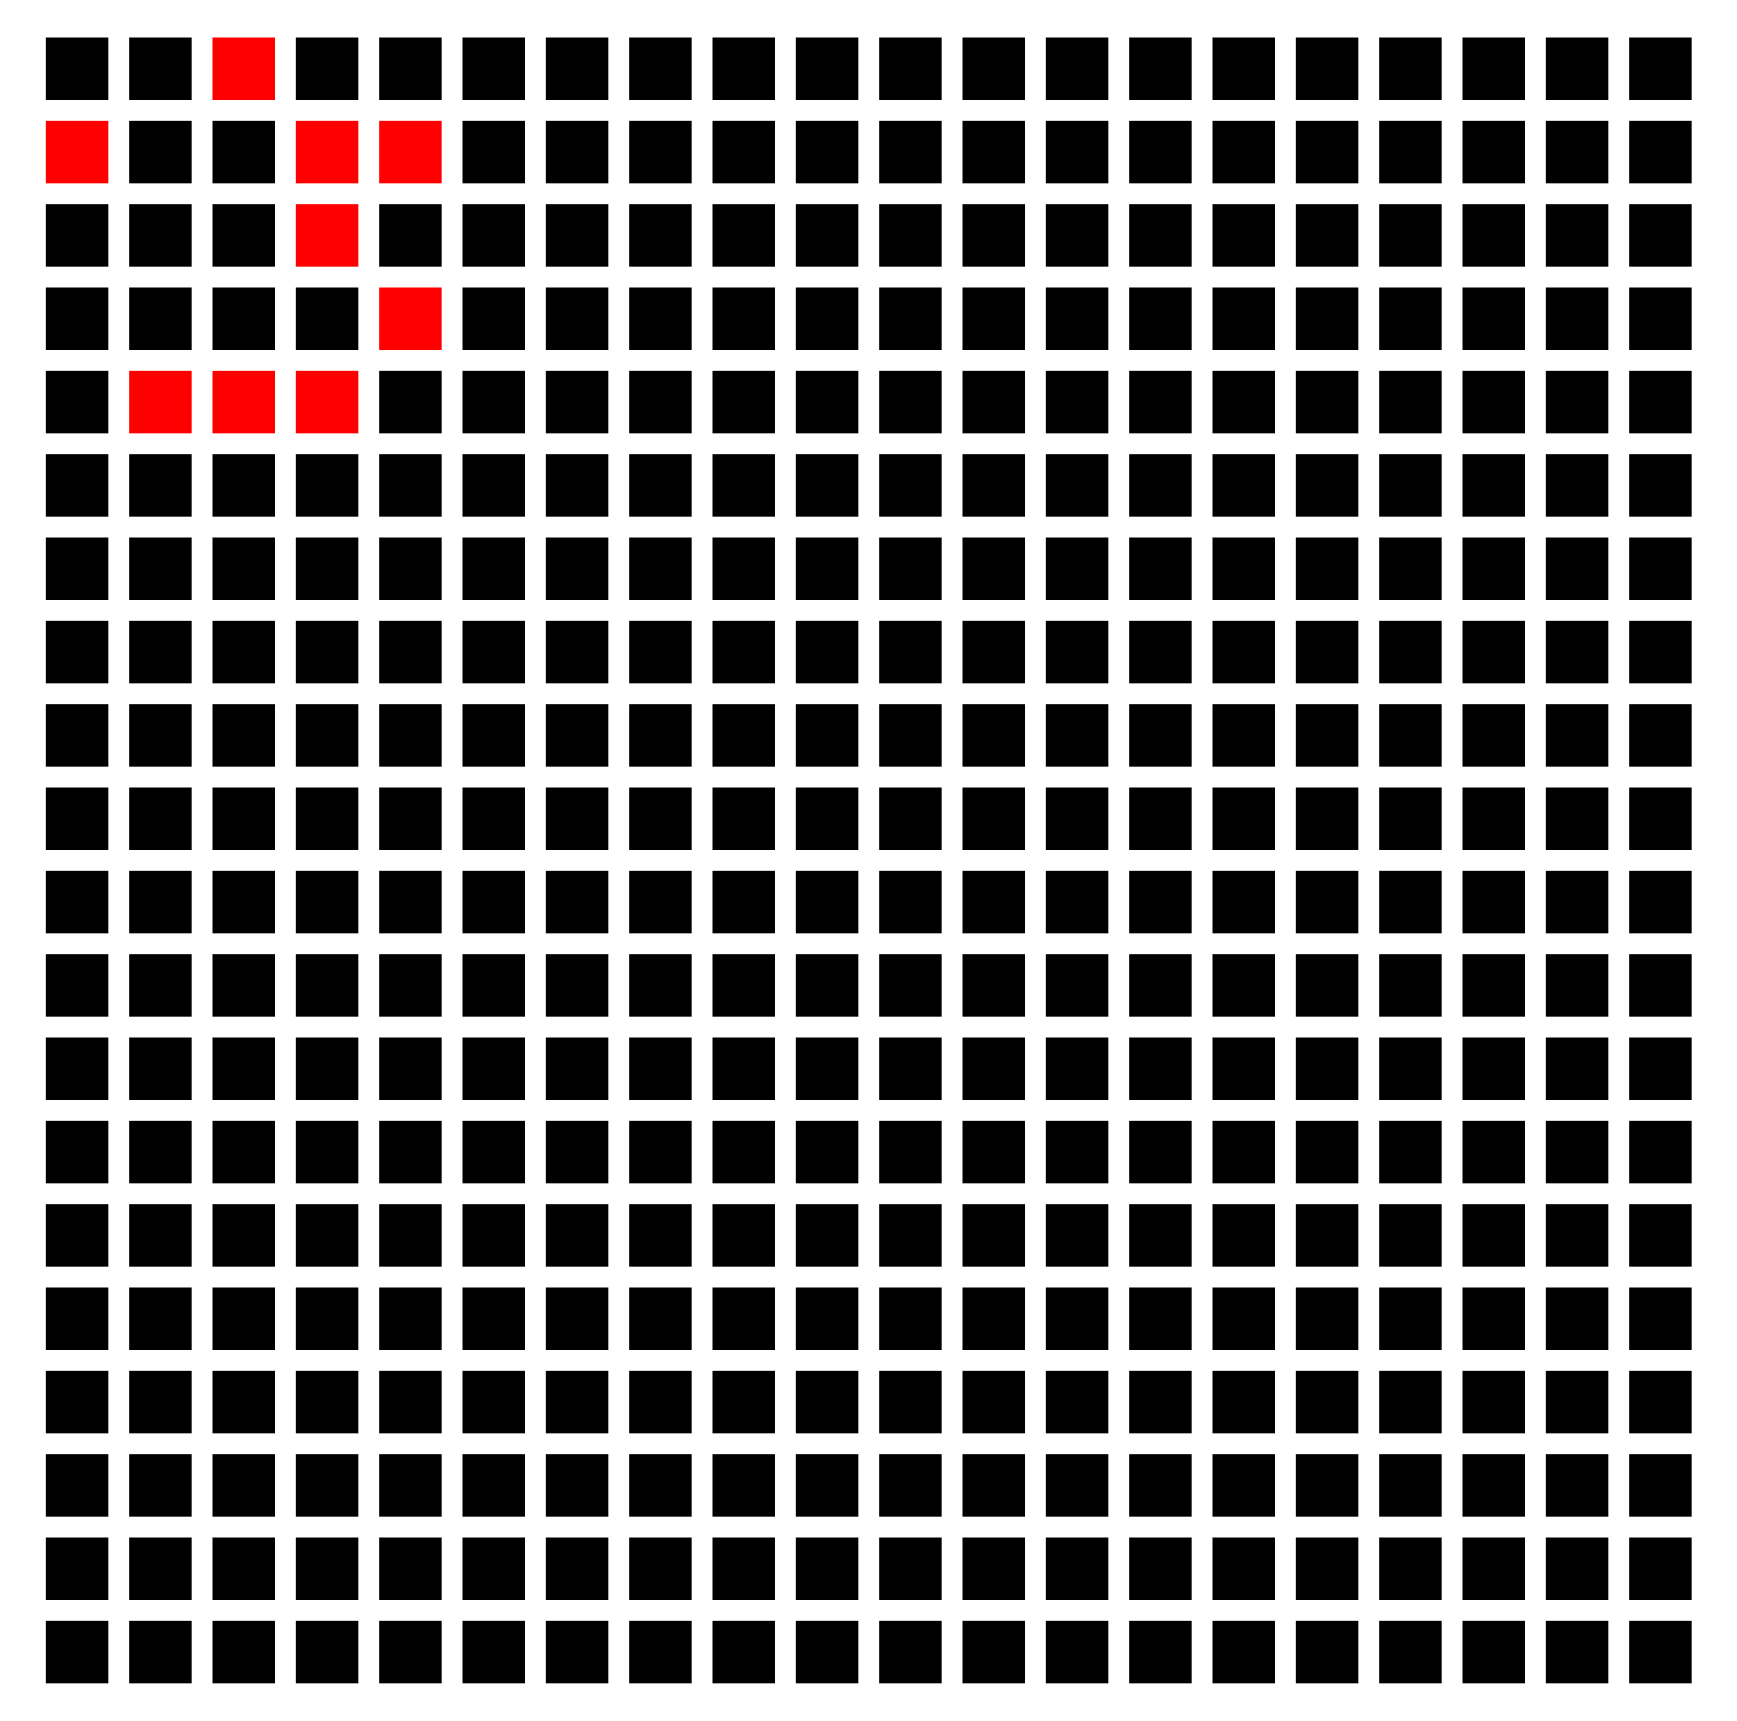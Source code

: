 digraph G { 
fontname="Helvetica,Arial,sans-serif"  
node [fontname="Helvetica,Arial,sans-serif"] 
edge [fontname="Helvetica,Arial,sans-serif"]
a0 [shape=none  label=<
<TABLE border="0" cellspacing="10" cellpadding="10" >
<TR>
<TD bgcolor="black" width="30" height="30" ></TD>
<TD bgcolor="black" width="30" height="30" ></TD>
<TD bgcolor="red" width="30" height="30" ></TD>
<TD bgcolor="black" width="30" height="30" ></TD>
<TD bgcolor="black" width="30" height="30" ></TD>
<TD bgcolor="black" width="30" height="30" ></TD>
<TD bgcolor="black" width="30" height="30" ></TD>
<TD bgcolor="black" width="30" height="30" ></TD>
<TD bgcolor="black" width="30" height="30" ></TD>
<TD bgcolor="black" width="30" height="30" ></TD>
<TD bgcolor="black" width="30" height="30" ></TD>
<TD bgcolor="black" width="30" height="30" ></TD>
<TD bgcolor="black" width="30" height="30" ></TD>
<TD bgcolor="black" width="30" height="30" ></TD>
<TD bgcolor="black" width="30" height="30" ></TD>
<TD bgcolor="black" width="30" height="30" ></TD>
<TD bgcolor="black" width="30" height="30" ></TD>
<TD bgcolor="black" width="30" height="30" ></TD>
<TD bgcolor="black" width="30" height="30" ></TD>
<TD bgcolor="black" width="30" height="30" ></TD>
</TR>
<TR>
<TD bgcolor="red" width="30" height="30" ></TD>
<TD bgcolor="black" width="30" height="30" ></TD>
<TD bgcolor="black" width="30" height="30" ></TD>
<TD bgcolor="red" width="30" height="30" ></TD>
<TD bgcolor="red" width="30" height="30" ></TD>
<TD bgcolor="black" width="30" height="30" ></TD>
<TD bgcolor="black" width="30" height="30" ></TD>
<TD bgcolor="black" width="30" height="30" ></TD>
<TD bgcolor="black" width="30" height="30" ></TD>
<TD bgcolor="black" width="30" height="30" ></TD>
<TD bgcolor="black" width="30" height="30" ></TD>
<TD bgcolor="black" width="30" height="30" ></TD>
<TD bgcolor="black" width="30" height="30" ></TD>
<TD bgcolor="black" width="30" height="30" ></TD>
<TD bgcolor="black" width="30" height="30" ></TD>
<TD bgcolor="black" width="30" height="30" ></TD>
<TD bgcolor="black" width="30" height="30" ></TD>
<TD bgcolor="black" width="30" height="30" ></TD>
<TD bgcolor="black" width="30" height="30" ></TD>
<TD bgcolor="black" width="30" height="30" ></TD>
</TR>
<TR>
<TD bgcolor="black" width="30" height="30" ></TD>
<TD bgcolor="black" width="30" height="30" ></TD>
<TD bgcolor="black" width="30" height="30" ></TD>
<TD bgcolor="red" width="30" height="30" ></TD>
<TD bgcolor="black" width="30" height="30" ></TD>
<TD bgcolor="black" width="30" height="30" ></TD>
<TD bgcolor="black" width="30" height="30" ></TD>
<TD bgcolor="black" width="30" height="30" ></TD>
<TD bgcolor="black" width="30" height="30" ></TD>
<TD bgcolor="black" width="30" height="30" ></TD>
<TD bgcolor="black" width="30" height="30" ></TD>
<TD bgcolor="black" width="30" height="30" ></TD>
<TD bgcolor="black" width="30" height="30" ></TD>
<TD bgcolor="black" width="30" height="30" ></TD>
<TD bgcolor="black" width="30" height="30" ></TD>
<TD bgcolor="black" width="30" height="30" ></TD>
<TD bgcolor="black" width="30" height="30" ></TD>
<TD bgcolor="black" width="30" height="30" ></TD>
<TD bgcolor="black" width="30" height="30" ></TD>
<TD bgcolor="black" width="30" height="30" ></TD>
</TR>
<TR>
<TD bgcolor="black" width="30" height="30" ></TD>
<TD bgcolor="black" width="30" height="30" ></TD>
<TD bgcolor="black" width="30" height="30" ></TD>
<TD bgcolor="black" width="30" height="30" ></TD>
<TD bgcolor="red" width="30" height="30" ></TD>
<TD bgcolor="black" width="30" height="30" ></TD>
<TD bgcolor="black" width="30" height="30" ></TD>
<TD bgcolor="black" width="30" height="30" ></TD>
<TD bgcolor="black" width="30" height="30" ></TD>
<TD bgcolor="black" width="30" height="30" ></TD>
<TD bgcolor="black" width="30" height="30" ></TD>
<TD bgcolor="black" width="30" height="30" ></TD>
<TD bgcolor="black" width="30" height="30" ></TD>
<TD bgcolor="black" width="30" height="30" ></TD>
<TD bgcolor="black" width="30" height="30" ></TD>
<TD bgcolor="black" width="30" height="30" ></TD>
<TD bgcolor="black" width="30" height="30" ></TD>
<TD bgcolor="black" width="30" height="30" ></TD>
<TD bgcolor="black" width="30" height="30" ></TD>
<TD bgcolor="black" width="30" height="30" ></TD>
</TR>
<TR>
<TD bgcolor="black" width="30" height="30" ></TD>
<TD bgcolor="red" width="30" height="30" ></TD>
<TD bgcolor="red" width="30" height="30" ></TD>
<TD bgcolor="red" width="30" height="30" ></TD>
<TD bgcolor="black" width="30" height="30" ></TD>
<TD bgcolor="black" width="30" height="30" ></TD>
<TD bgcolor="black" width="30" height="30" ></TD>
<TD bgcolor="black" width="30" height="30" ></TD>
<TD bgcolor="black" width="30" height="30" ></TD>
<TD bgcolor="black" width="30" height="30" ></TD>
<TD bgcolor="black" width="30" height="30" ></TD>
<TD bgcolor="black" width="30" height="30" ></TD>
<TD bgcolor="black" width="30" height="30" ></TD>
<TD bgcolor="black" width="30" height="30" ></TD>
<TD bgcolor="black" width="30" height="30" ></TD>
<TD bgcolor="black" width="30" height="30" ></TD>
<TD bgcolor="black" width="30" height="30" ></TD>
<TD bgcolor="black" width="30" height="30" ></TD>
<TD bgcolor="black" width="30" height="30" ></TD>
<TD bgcolor="black" width="30" height="30" ></TD>
</TR>
<TR>
<TD bgcolor="black" width="30" height="30" ></TD>
<TD bgcolor="black" width="30" height="30" ></TD>
<TD bgcolor="black" width="30" height="30" ></TD>
<TD bgcolor="black" width="30" height="30" ></TD>
<TD bgcolor="black" width="30" height="30" ></TD>
<TD bgcolor="black" width="30" height="30" ></TD>
<TD bgcolor="black" width="30" height="30" ></TD>
<TD bgcolor="black" width="30" height="30" ></TD>
<TD bgcolor="black" width="30" height="30" ></TD>
<TD bgcolor="black" width="30" height="30" ></TD>
<TD bgcolor="black" width="30" height="30" ></TD>
<TD bgcolor="black" width="30" height="30" ></TD>
<TD bgcolor="black" width="30" height="30" ></TD>
<TD bgcolor="black" width="30" height="30" ></TD>
<TD bgcolor="black" width="30" height="30" ></TD>
<TD bgcolor="black" width="30" height="30" ></TD>
<TD bgcolor="black" width="30" height="30" ></TD>
<TD bgcolor="black" width="30" height="30" ></TD>
<TD bgcolor="black" width="30" height="30" ></TD>
<TD bgcolor="black" width="30" height="30" ></TD>
</TR>
<TR>
<TD bgcolor="black" width="30" height="30" ></TD>
<TD bgcolor="black" width="30" height="30" ></TD>
<TD bgcolor="black" width="30" height="30" ></TD>
<TD bgcolor="black" width="30" height="30" ></TD>
<TD bgcolor="black" width="30" height="30" ></TD>
<TD bgcolor="black" width="30" height="30" ></TD>
<TD bgcolor="black" width="30" height="30" ></TD>
<TD bgcolor="black" width="30" height="30" ></TD>
<TD bgcolor="black" width="30" height="30" ></TD>
<TD bgcolor="black" width="30" height="30" ></TD>
<TD bgcolor="black" width="30" height="30" ></TD>
<TD bgcolor="black" width="30" height="30" ></TD>
<TD bgcolor="black" width="30" height="30" ></TD>
<TD bgcolor="black" width="30" height="30" ></TD>
<TD bgcolor="black" width="30" height="30" ></TD>
<TD bgcolor="black" width="30" height="30" ></TD>
<TD bgcolor="black" width="30" height="30" ></TD>
<TD bgcolor="black" width="30" height="30" ></TD>
<TD bgcolor="black" width="30" height="30" ></TD>
<TD bgcolor="black" width="30" height="30" ></TD>
</TR>
<TR>
<TD bgcolor="black" width="30" height="30" ></TD>
<TD bgcolor="black" width="30" height="30" ></TD>
<TD bgcolor="black" width="30" height="30" ></TD>
<TD bgcolor="black" width="30" height="30" ></TD>
<TD bgcolor="black" width="30" height="30" ></TD>
<TD bgcolor="black" width="30" height="30" ></TD>
<TD bgcolor="black" width="30" height="30" ></TD>
<TD bgcolor="black" width="30" height="30" ></TD>
<TD bgcolor="black" width="30" height="30" ></TD>
<TD bgcolor="black" width="30" height="30" ></TD>
<TD bgcolor="black" width="30" height="30" ></TD>
<TD bgcolor="black" width="30" height="30" ></TD>
<TD bgcolor="black" width="30" height="30" ></TD>
<TD bgcolor="black" width="30" height="30" ></TD>
<TD bgcolor="black" width="30" height="30" ></TD>
<TD bgcolor="black" width="30" height="30" ></TD>
<TD bgcolor="black" width="30" height="30" ></TD>
<TD bgcolor="black" width="30" height="30" ></TD>
<TD bgcolor="black" width="30" height="30" ></TD>
<TD bgcolor="black" width="30" height="30" ></TD>
</TR>
<TR>
<TD bgcolor="black" width="30" height="30" ></TD>
<TD bgcolor="black" width="30" height="30" ></TD>
<TD bgcolor="black" width="30" height="30" ></TD>
<TD bgcolor="black" width="30" height="30" ></TD>
<TD bgcolor="black" width="30" height="30" ></TD>
<TD bgcolor="black" width="30" height="30" ></TD>
<TD bgcolor="black" width="30" height="30" ></TD>
<TD bgcolor="black" width="30" height="30" ></TD>
<TD bgcolor="black" width="30" height="30" ></TD>
<TD bgcolor="black" width="30" height="30" ></TD>
<TD bgcolor="black" width="30" height="30" ></TD>
<TD bgcolor="black" width="30" height="30" ></TD>
<TD bgcolor="black" width="30" height="30" ></TD>
<TD bgcolor="black" width="30" height="30" ></TD>
<TD bgcolor="black" width="30" height="30" ></TD>
<TD bgcolor="black" width="30" height="30" ></TD>
<TD bgcolor="black" width="30" height="30" ></TD>
<TD bgcolor="black" width="30" height="30" ></TD>
<TD bgcolor="black" width="30" height="30" ></TD>
<TD bgcolor="black" width="30" height="30" ></TD>
</TR>
<TR>
<TD bgcolor="black" width="30" height="30" ></TD>
<TD bgcolor="black" width="30" height="30" ></TD>
<TD bgcolor="black" width="30" height="30" ></TD>
<TD bgcolor="black" width="30" height="30" ></TD>
<TD bgcolor="black" width="30" height="30" ></TD>
<TD bgcolor="black" width="30" height="30" ></TD>
<TD bgcolor="black" width="30" height="30" ></TD>
<TD bgcolor="black" width="30" height="30" ></TD>
<TD bgcolor="black" width="30" height="30" ></TD>
<TD bgcolor="black" width="30" height="30" ></TD>
<TD bgcolor="black" width="30" height="30" ></TD>
<TD bgcolor="black" width="30" height="30" ></TD>
<TD bgcolor="black" width="30" height="30" ></TD>
<TD bgcolor="black" width="30" height="30" ></TD>
<TD bgcolor="black" width="30" height="30" ></TD>
<TD bgcolor="black" width="30" height="30" ></TD>
<TD bgcolor="black" width="30" height="30" ></TD>
<TD bgcolor="black" width="30" height="30" ></TD>
<TD bgcolor="black" width="30" height="30" ></TD>
<TD bgcolor="black" width="30" height="30" ></TD>
</TR>
<TR>
<TD bgcolor="black" width="30" height="30" ></TD>
<TD bgcolor="black" width="30" height="30" ></TD>
<TD bgcolor="black" width="30" height="30" ></TD>
<TD bgcolor="black" width="30" height="30" ></TD>
<TD bgcolor="black" width="30" height="30" ></TD>
<TD bgcolor="black" width="30" height="30" ></TD>
<TD bgcolor="black" width="30" height="30" ></TD>
<TD bgcolor="black" width="30" height="30" ></TD>
<TD bgcolor="black" width="30" height="30" ></TD>
<TD bgcolor="black" width="30" height="30" ></TD>
<TD bgcolor="black" width="30" height="30" ></TD>
<TD bgcolor="black" width="30" height="30" ></TD>
<TD bgcolor="black" width="30" height="30" ></TD>
<TD bgcolor="black" width="30" height="30" ></TD>
<TD bgcolor="black" width="30" height="30" ></TD>
<TD bgcolor="black" width="30" height="30" ></TD>
<TD bgcolor="black" width="30" height="30" ></TD>
<TD bgcolor="black" width="30" height="30" ></TD>
<TD bgcolor="black" width="30" height="30" ></TD>
<TD bgcolor="black" width="30" height="30" ></TD>
</TR>
<TR>
<TD bgcolor="black" width="30" height="30" ></TD>
<TD bgcolor="black" width="30" height="30" ></TD>
<TD bgcolor="black" width="30" height="30" ></TD>
<TD bgcolor="black" width="30" height="30" ></TD>
<TD bgcolor="black" width="30" height="30" ></TD>
<TD bgcolor="black" width="30" height="30" ></TD>
<TD bgcolor="black" width="30" height="30" ></TD>
<TD bgcolor="black" width="30" height="30" ></TD>
<TD bgcolor="black" width="30" height="30" ></TD>
<TD bgcolor="black" width="30" height="30" ></TD>
<TD bgcolor="black" width="30" height="30" ></TD>
<TD bgcolor="black" width="30" height="30" ></TD>
<TD bgcolor="black" width="30" height="30" ></TD>
<TD bgcolor="black" width="30" height="30" ></TD>
<TD bgcolor="black" width="30" height="30" ></TD>
<TD bgcolor="black" width="30" height="30" ></TD>
<TD bgcolor="black" width="30" height="30" ></TD>
<TD bgcolor="black" width="30" height="30" ></TD>
<TD bgcolor="black" width="30" height="30" ></TD>
<TD bgcolor="black" width="30" height="30" ></TD>
</TR>
<TR>
<TD bgcolor="black" width="30" height="30" ></TD>
<TD bgcolor="black" width="30" height="30" ></TD>
<TD bgcolor="black" width="30" height="30" ></TD>
<TD bgcolor="black" width="30" height="30" ></TD>
<TD bgcolor="black" width="30" height="30" ></TD>
<TD bgcolor="black" width="30" height="30" ></TD>
<TD bgcolor="black" width="30" height="30" ></TD>
<TD bgcolor="black" width="30" height="30" ></TD>
<TD bgcolor="black" width="30" height="30" ></TD>
<TD bgcolor="black" width="30" height="30" ></TD>
<TD bgcolor="black" width="30" height="30" ></TD>
<TD bgcolor="black" width="30" height="30" ></TD>
<TD bgcolor="black" width="30" height="30" ></TD>
<TD bgcolor="black" width="30" height="30" ></TD>
<TD bgcolor="black" width="30" height="30" ></TD>
<TD bgcolor="black" width="30" height="30" ></TD>
<TD bgcolor="black" width="30" height="30" ></TD>
<TD bgcolor="black" width="30" height="30" ></TD>
<TD bgcolor="black" width="30" height="30" ></TD>
<TD bgcolor="black" width="30" height="30" ></TD>
</TR>
<TR>
<TD bgcolor="black" width="30" height="30" ></TD>
<TD bgcolor="black" width="30" height="30" ></TD>
<TD bgcolor="black" width="30" height="30" ></TD>
<TD bgcolor="black" width="30" height="30" ></TD>
<TD bgcolor="black" width="30" height="30" ></TD>
<TD bgcolor="black" width="30" height="30" ></TD>
<TD bgcolor="black" width="30" height="30" ></TD>
<TD bgcolor="black" width="30" height="30" ></TD>
<TD bgcolor="black" width="30" height="30" ></TD>
<TD bgcolor="black" width="30" height="30" ></TD>
<TD bgcolor="black" width="30" height="30" ></TD>
<TD bgcolor="black" width="30" height="30" ></TD>
<TD bgcolor="black" width="30" height="30" ></TD>
<TD bgcolor="black" width="30" height="30" ></TD>
<TD bgcolor="black" width="30" height="30" ></TD>
<TD bgcolor="black" width="30" height="30" ></TD>
<TD bgcolor="black" width="30" height="30" ></TD>
<TD bgcolor="black" width="30" height="30" ></TD>
<TD bgcolor="black" width="30" height="30" ></TD>
<TD bgcolor="black" width="30" height="30" ></TD>
</TR>
<TR>
<TD bgcolor="black" width="30" height="30" ></TD>
<TD bgcolor="black" width="30" height="30" ></TD>
<TD bgcolor="black" width="30" height="30" ></TD>
<TD bgcolor="black" width="30" height="30" ></TD>
<TD bgcolor="black" width="30" height="30" ></TD>
<TD bgcolor="black" width="30" height="30" ></TD>
<TD bgcolor="black" width="30" height="30" ></TD>
<TD bgcolor="black" width="30" height="30" ></TD>
<TD bgcolor="black" width="30" height="30" ></TD>
<TD bgcolor="black" width="30" height="30" ></TD>
<TD bgcolor="black" width="30" height="30" ></TD>
<TD bgcolor="black" width="30" height="30" ></TD>
<TD bgcolor="black" width="30" height="30" ></TD>
<TD bgcolor="black" width="30" height="30" ></TD>
<TD bgcolor="black" width="30" height="30" ></TD>
<TD bgcolor="black" width="30" height="30" ></TD>
<TD bgcolor="black" width="30" height="30" ></TD>
<TD bgcolor="black" width="30" height="30" ></TD>
<TD bgcolor="black" width="30" height="30" ></TD>
<TD bgcolor="black" width="30" height="30" ></TD>
</TR>
<TR>
<TD bgcolor="black" width="30" height="30" ></TD>
<TD bgcolor="black" width="30" height="30" ></TD>
<TD bgcolor="black" width="30" height="30" ></TD>
<TD bgcolor="black" width="30" height="30" ></TD>
<TD bgcolor="black" width="30" height="30" ></TD>
<TD bgcolor="black" width="30" height="30" ></TD>
<TD bgcolor="black" width="30" height="30" ></TD>
<TD bgcolor="black" width="30" height="30" ></TD>
<TD bgcolor="black" width="30" height="30" ></TD>
<TD bgcolor="black" width="30" height="30" ></TD>
<TD bgcolor="black" width="30" height="30" ></TD>
<TD bgcolor="black" width="30" height="30" ></TD>
<TD bgcolor="black" width="30" height="30" ></TD>
<TD bgcolor="black" width="30" height="30" ></TD>
<TD bgcolor="black" width="30" height="30" ></TD>
<TD bgcolor="black" width="30" height="30" ></TD>
<TD bgcolor="black" width="30" height="30" ></TD>
<TD bgcolor="black" width="30" height="30" ></TD>
<TD bgcolor="black" width="30" height="30" ></TD>
<TD bgcolor="black" width="30" height="30" ></TD>
</TR>
<TR>
<TD bgcolor="black" width="30" height="30" ></TD>
<TD bgcolor="black" width="30" height="30" ></TD>
<TD bgcolor="black" width="30" height="30" ></TD>
<TD bgcolor="black" width="30" height="30" ></TD>
<TD bgcolor="black" width="30" height="30" ></TD>
<TD bgcolor="black" width="30" height="30" ></TD>
<TD bgcolor="black" width="30" height="30" ></TD>
<TD bgcolor="black" width="30" height="30" ></TD>
<TD bgcolor="black" width="30" height="30" ></TD>
<TD bgcolor="black" width="30" height="30" ></TD>
<TD bgcolor="black" width="30" height="30" ></TD>
<TD bgcolor="black" width="30" height="30" ></TD>
<TD bgcolor="black" width="30" height="30" ></TD>
<TD bgcolor="black" width="30" height="30" ></TD>
<TD bgcolor="black" width="30" height="30" ></TD>
<TD bgcolor="black" width="30" height="30" ></TD>
<TD bgcolor="black" width="30" height="30" ></TD>
<TD bgcolor="black" width="30" height="30" ></TD>
<TD bgcolor="black" width="30" height="30" ></TD>
<TD bgcolor="black" width="30" height="30" ></TD>
</TR>
<TR>
<TD bgcolor="black" width="30" height="30" ></TD>
<TD bgcolor="black" width="30" height="30" ></TD>
<TD bgcolor="black" width="30" height="30" ></TD>
<TD bgcolor="black" width="30" height="30" ></TD>
<TD bgcolor="black" width="30" height="30" ></TD>
<TD bgcolor="black" width="30" height="30" ></TD>
<TD bgcolor="black" width="30" height="30" ></TD>
<TD bgcolor="black" width="30" height="30" ></TD>
<TD bgcolor="black" width="30" height="30" ></TD>
<TD bgcolor="black" width="30" height="30" ></TD>
<TD bgcolor="black" width="30" height="30" ></TD>
<TD bgcolor="black" width="30" height="30" ></TD>
<TD bgcolor="black" width="30" height="30" ></TD>
<TD bgcolor="black" width="30" height="30" ></TD>
<TD bgcolor="black" width="30" height="30" ></TD>
<TD bgcolor="black" width="30" height="30" ></TD>
<TD bgcolor="black" width="30" height="30" ></TD>
<TD bgcolor="black" width="30" height="30" ></TD>
<TD bgcolor="black" width="30" height="30" ></TD>
<TD bgcolor="black" width="30" height="30" ></TD>
</TR>
<TR>
<TD bgcolor="black" width="30" height="30" ></TD>
<TD bgcolor="black" width="30" height="30" ></TD>
<TD bgcolor="black" width="30" height="30" ></TD>
<TD bgcolor="black" width="30" height="30" ></TD>
<TD bgcolor="black" width="30" height="30" ></TD>
<TD bgcolor="black" width="30" height="30" ></TD>
<TD bgcolor="black" width="30" height="30" ></TD>
<TD bgcolor="black" width="30" height="30" ></TD>
<TD bgcolor="black" width="30" height="30" ></TD>
<TD bgcolor="black" width="30" height="30" ></TD>
<TD bgcolor="black" width="30" height="30" ></TD>
<TD bgcolor="black" width="30" height="30" ></TD>
<TD bgcolor="black" width="30" height="30" ></TD>
<TD bgcolor="black" width="30" height="30" ></TD>
<TD bgcolor="black" width="30" height="30" ></TD>
<TD bgcolor="black" width="30" height="30" ></TD>
<TD bgcolor="black" width="30" height="30" ></TD>
<TD bgcolor="black" width="30" height="30" ></TD>
<TD bgcolor="black" width="30" height="30" ></TD>
<TD bgcolor="black" width="30" height="30" ></TD>
</TR>
<TR>
<TD bgcolor="black" width="30" height="30" ></TD>
<TD bgcolor="black" width="30" height="30" ></TD>
<TD bgcolor="black" width="30" height="30" ></TD>
<TD bgcolor="black" width="30" height="30" ></TD>
<TD bgcolor="black" width="30" height="30" ></TD>
<TD bgcolor="black" width="30" height="30" ></TD>
<TD bgcolor="black" width="30" height="30" ></TD>
<TD bgcolor="black" width="30" height="30" ></TD>
<TD bgcolor="black" width="30" height="30" ></TD>
<TD bgcolor="black" width="30" height="30" ></TD>
<TD bgcolor="black" width="30" height="30" ></TD>
<TD bgcolor="black" width="30" height="30" ></TD>
<TD bgcolor="black" width="30" height="30" ></TD>
<TD bgcolor="black" width="30" height="30" ></TD>
<TD bgcolor="black" width="30" height="30" ></TD>
<TD bgcolor="black" width="30" height="30" ></TD>
<TD bgcolor="black" width="30" height="30" ></TD>
<TD bgcolor="black" width="30" height="30" ></TD>
<TD bgcolor="black" width="30" height="30" ></TD>
<TD bgcolor="black" width="30" height="30" ></TD>
</TR>
</TABLE>>]; 
}
